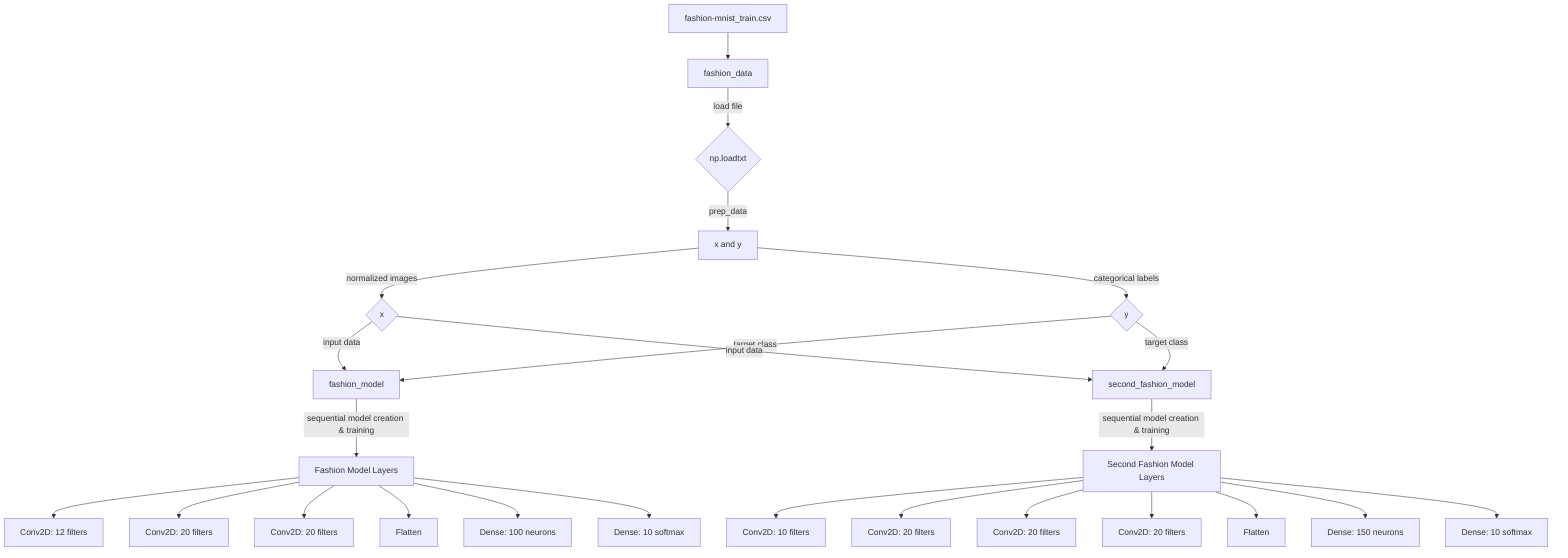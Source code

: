 flowchart TD
    %% Data Source
    A[fashion-mnist_train.csv] --> B[fashion_data]
    %% Load Data
    B --> |load file| C{np.loadtxt}
    %% Data Preparation
    C --> |prep_data| D[x and y]
    D --> |normalized images| E{x}
    D --> |categorical labels| F{y}
    %% Model 1: fashion_model
    E --> |input data| G[fashion_model]
    F --> |target class| G[fashion_model]
    G --> |sequential model creation & training| H[Fashion Model Layers]
    %% Description of Layers
    H --> I[Conv2D: 12 filters]
    H --> J[Conv2D: 20 filters]
    H --> K[Conv2D: 20 filters]
    H --> L[Flatten]
    H --> M[Dense: 100 neurons]
    H --> N[Dense: 10 softmax]
    %% Model 2: second_fashion_model
    E --> |input data| O[second_fashion_model]
    F --> |target class| O[second_fashion_model]
    O --> |sequential model creation & training| P[Second Fashion Model Layers]
    %% Description of Layers
    P --> Q[Conv2D: 10 filters]
    P --> R[Conv2D: 20 filters]
    P --> S[Conv2D: 20 filters]
    P --> T[Conv2D: 20 filters]
    P --> U[Flatten]
    P --> V[Dense: 150 neurons]
    P --> W[Dense: 10 softmax]